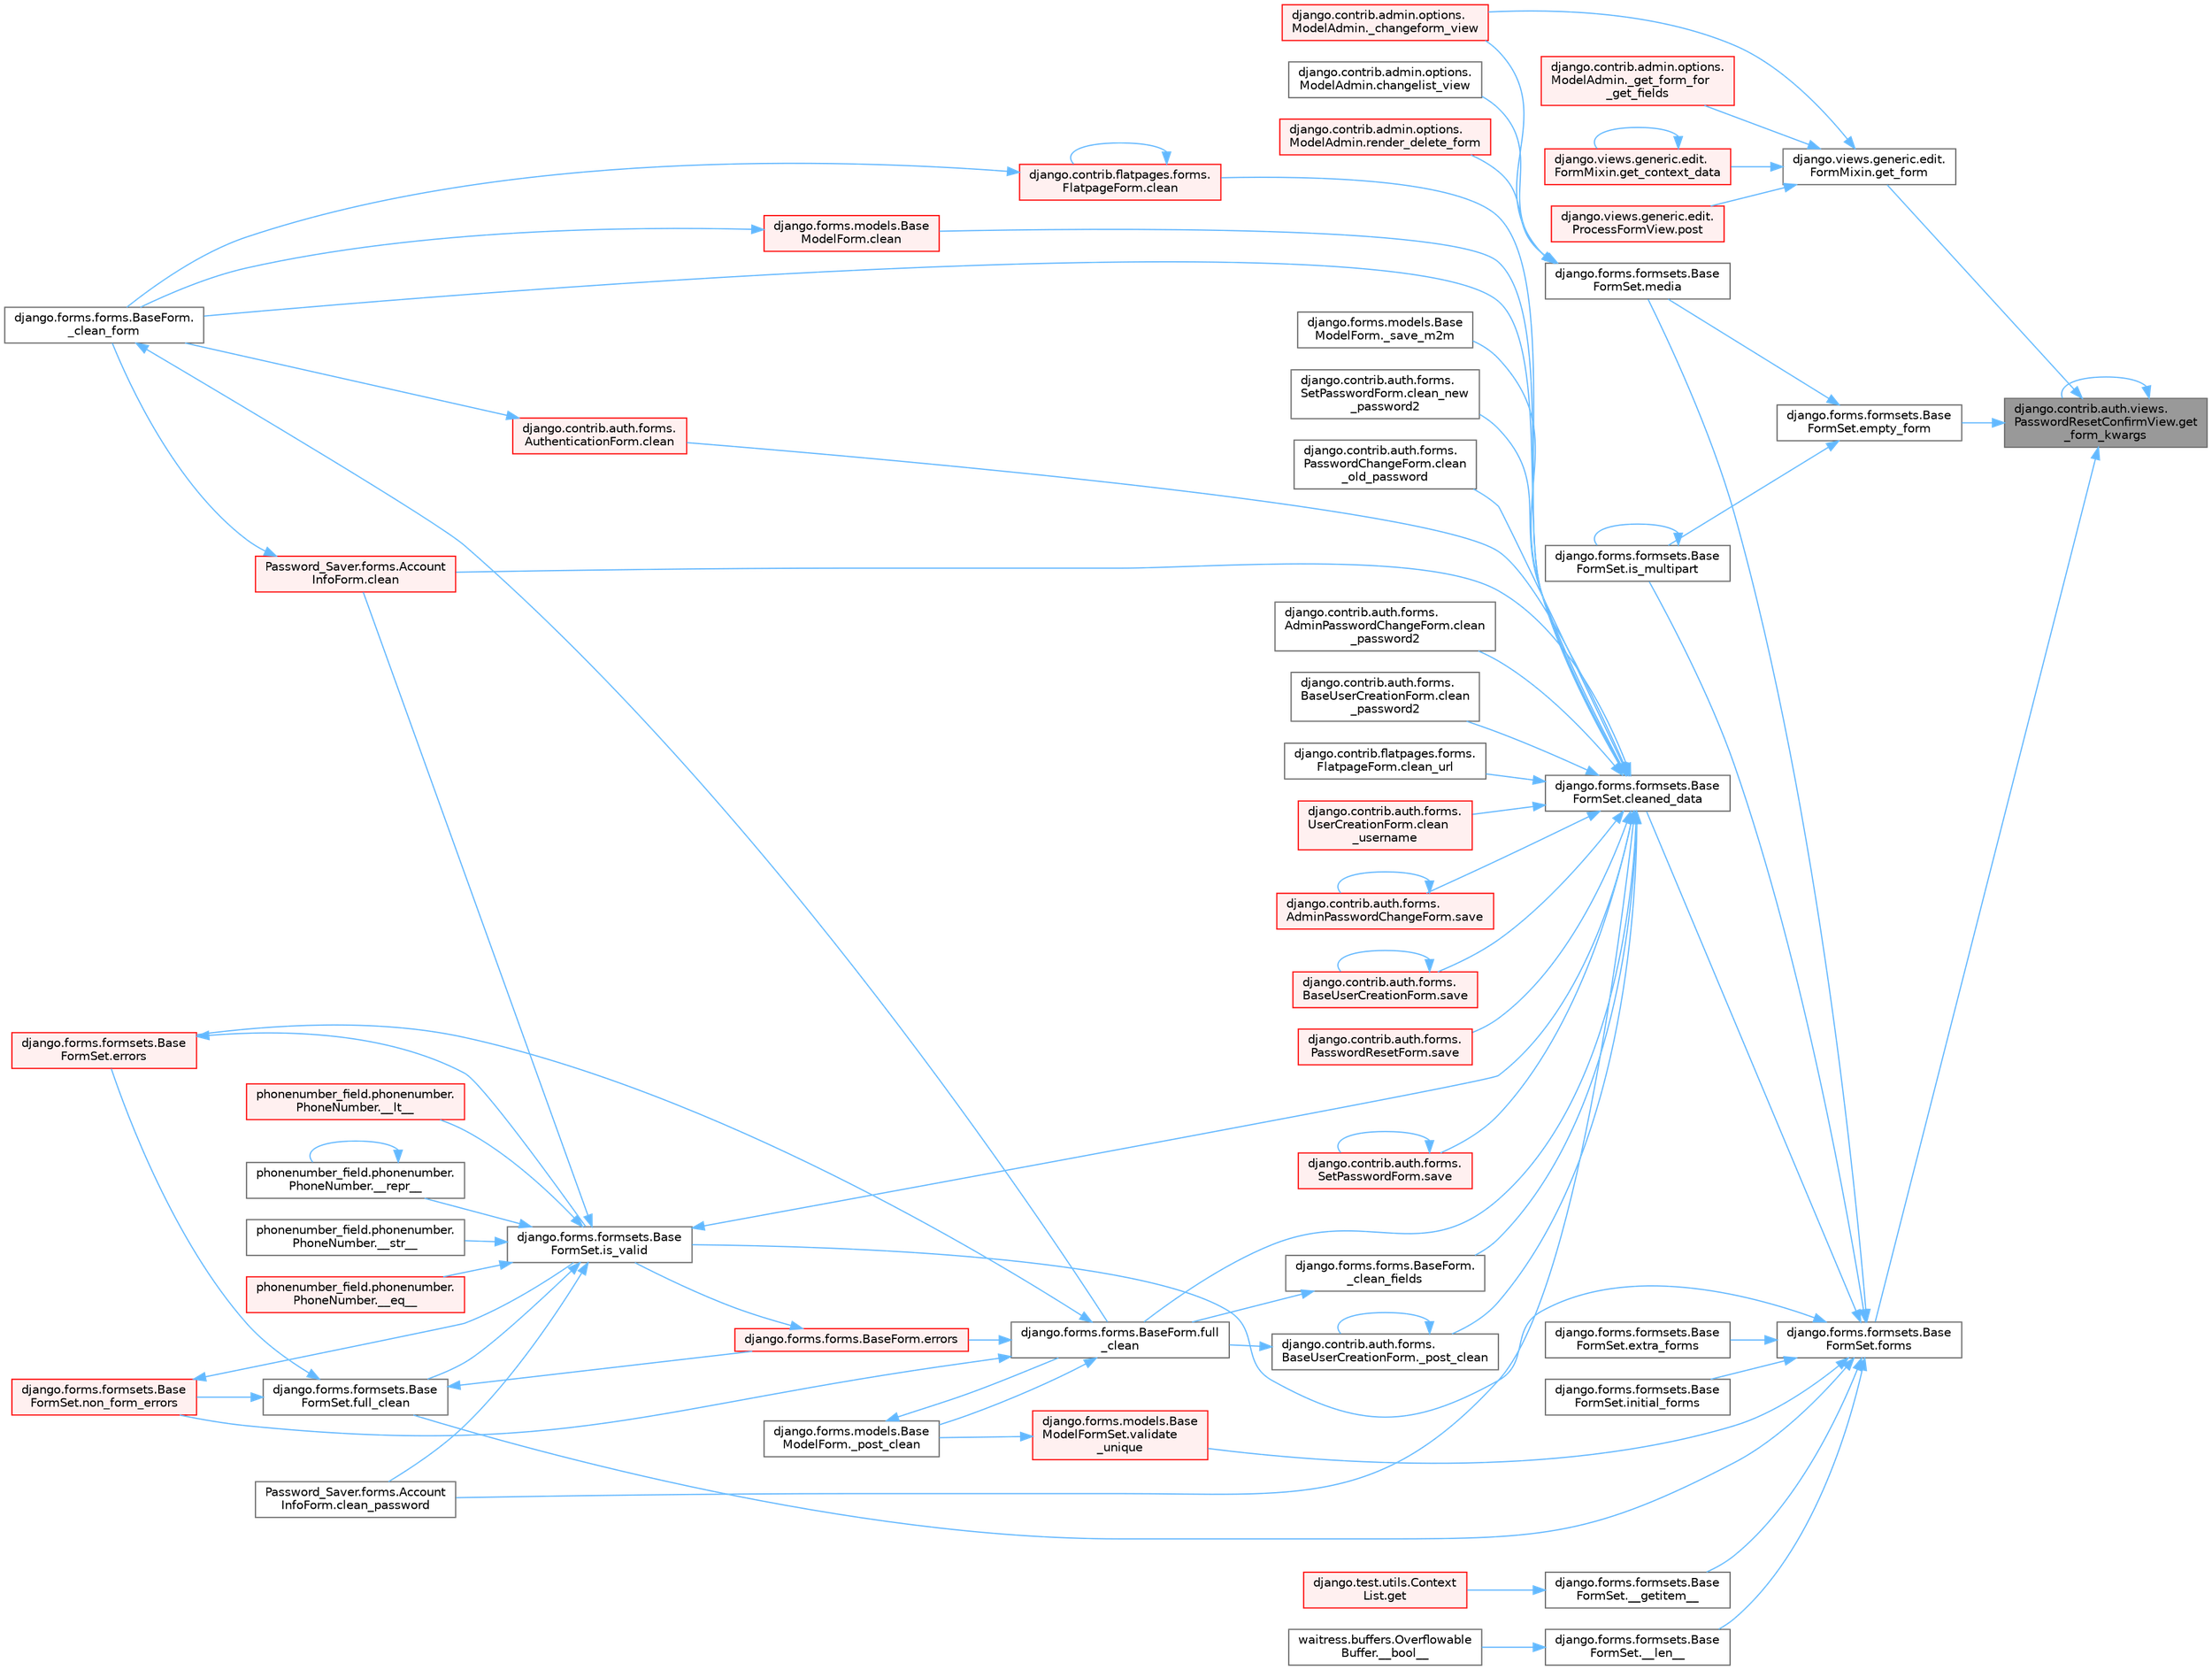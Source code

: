 digraph "django.contrib.auth.views.PasswordResetConfirmView.get_form_kwargs"
{
 // LATEX_PDF_SIZE
  bgcolor="transparent";
  edge [fontname=Helvetica,fontsize=10,labelfontname=Helvetica,labelfontsize=10];
  node [fontname=Helvetica,fontsize=10,shape=box,height=0.2,width=0.4];
  rankdir="RL";
  Node1 [id="Node000001",label="django.contrib.auth.views.\lPasswordResetConfirmView.get\l_form_kwargs",height=0.2,width=0.4,color="gray40", fillcolor="grey60", style="filled", fontcolor="black",tooltip=" "];
  Node1 -> Node2 [id="edge1_Node000001_Node000002",dir="back",color="steelblue1",style="solid",tooltip=" "];
  Node2 [id="Node000002",label="django.forms.formsets.Base\lFormSet.empty_form",height=0.2,width=0.4,color="grey40", fillcolor="white", style="filled",URL="$classdjango_1_1forms_1_1formsets_1_1_base_form_set.html#a69a56ef37f740ee182c119cf62cf42a1",tooltip=" "];
  Node2 -> Node3 [id="edge2_Node000002_Node000003",dir="back",color="steelblue1",style="solid",tooltip=" "];
  Node3 [id="Node000003",label="django.forms.formsets.Base\lFormSet.is_multipart",height=0.2,width=0.4,color="grey40", fillcolor="white", style="filled",URL="$classdjango_1_1forms_1_1formsets_1_1_base_form_set.html#a70cb5455998cfb8556810d3215d617c8",tooltip=" "];
  Node3 -> Node3 [id="edge3_Node000003_Node000003",dir="back",color="steelblue1",style="solid",tooltip=" "];
  Node2 -> Node4 [id="edge4_Node000002_Node000004",dir="back",color="steelblue1",style="solid",tooltip=" "];
  Node4 [id="Node000004",label="django.forms.formsets.Base\lFormSet.media",height=0.2,width=0.4,color="grey40", fillcolor="white", style="filled",URL="$classdjango_1_1forms_1_1formsets_1_1_base_form_set.html#a6f8913e4888f6eb8afa928cf91e9c8f9",tooltip=" "];
  Node4 -> Node5 [id="edge5_Node000004_Node000005",dir="back",color="steelblue1",style="solid",tooltip=" "];
  Node5 [id="Node000005",label="django.contrib.admin.options.\lModelAdmin._changeform_view",height=0.2,width=0.4,color="red", fillcolor="#FFF0F0", style="filled",URL="$classdjango_1_1contrib_1_1admin_1_1options_1_1_model_admin.html#a06082f9f8128d66a16cda8098c673dae",tooltip=" "];
  Node4 -> Node9 [id="edge6_Node000004_Node000009",dir="back",color="steelblue1",style="solid",tooltip=" "];
  Node9 [id="Node000009",label="django.contrib.admin.options.\lModelAdmin.changelist_view",height=0.2,width=0.4,color="grey40", fillcolor="white", style="filled",URL="$classdjango_1_1contrib_1_1admin_1_1options_1_1_model_admin.html#af5f3d8010317ded7325e649561a4d909",tooltip=" "];
  Node4 -> Node10 [id="edge7_Node000004_Node000010",dir="back",color="steelblue1",style="solid",tooltip=" "];
  Node10 [id="Node000010",label="django.contrib.admin.options.\lModelAdmin.render_delete_form",height=0.2,width=0.4,color="red", fillcolor="#FFF0F0", style="filled",URL="$classdjango_1_1contrib_1_1admin_1_1options_1_1_model_admin.html#a027ffc94c0e782bdb539dab9e58d293f",tooltip=" "];
  Node1 -> Node13 [id="edge8_Node000001_Node000013",dir="back",color="steelblue1",style="solid",tooltip=" "];
  Node13 [id="Node000013",label="django.forms.formsets.Base\lFormSet.forms",height=0.2,width=0.4,color="grey40", fillcolor="white", style="filled",URL="$classdjango_1_1forms_1_1formsets_1_1_base_form_set.html#a398234150267aa3c6dceaa20a7a507f1",tooltip=" "];
  Node13 -> Node14 [id="edge9_Node000013_Node000014",dir="back",color="steelblue1",style="solid",tooltip=" "];
  Node14 [id="Node000014",label="django.forms.formsets.Base\lFormSet.__getitem__",height=0.2,width=0.4,color="grey40", fillcolor="white", style="filled",URL="$classdjango_1_1forms_1_1formsets_1_1_base_form_set.html#a3ed6460d03a41c30d519e9170d0a17cc",tooltip=" "];
  Node14 -> Node15 [id="edge10_Node000014_Node000015",dir="back",color="steelblue1",style="solid",tooltip=" "];
  Node15 [id="Node000015",label="django.test.utils.Context\lList.get",height=0.2,width=0.4,color="red", fillcolor="#FFF0F0", style="filled",URL="$classdjango_1_1test_1_1utils_1_1_context_list.html#a1797663a8ac92f44dcb9ad281a896842",tooltip=" "];
  Node13 -> Node3176 [id="edge11_Node000013_Node003176",dir="back",color="steelblue1",style="solid",tooltip=" "];
  Node3176 [id="Node003176",label="django.forms.formsets.Base\lFormSet.__len__",height=0.2,width=0.4,color="grey40", fillcolor="white", style="filled",URL="$classdjango_1_1forms_1_1formsets_1_1_base_form_set.html#aa8c1dfbddcb29c04ad7bf814137b3c36",tooltip=" "];
  Node3176 -> Node653 [id="edge12_Node003176_Node000653",dir="back",color="steelblue1",style="solid",tooltip=" "];
  Node653 [id="Node000653",label="waitress.buffers.Overflowable\lBuffer.__bool__",height=0.2,width=0.4,color="grey40", fillcolor="white", style="filled",URL="$classwaitress_1_1buffers_1_1_overflowable_buffer.html#afb6d9eccdeea0e50b91f9281878e017a",tooltip=" "];
  Node13 -> Node1772 [id="edge13_Node000013_Node001772",dir="back",color="steelblue1",style="solid",tooltip=" "];
  Node1772 [id="Node001772",label="django.forms.formsets.Base\lFormSet.cleaned_data",height=0.2,width=0.4,color="grey40", fillcolor="white", style="filled",URL="$classdjango_1_1forms_1_1formsets_1_1_base_form_set.html#ae51d85dd3faa160668adba372c4e87f7",tooltip=" "];
  Node1772 -> Node1773 [id="edge14_Node001772_Node001773",dir="back",color="steelblue1",style="solid",tooltip=" "];
  Node1773 [id="Node001773",label="django.forms.forms.BaseForm.\l_clean_fields",height=0.2,width=0.4,color="grey40", fillcolor="white", style="filled",URL="$classdjango_1_1forms_1_1forms_1_1_base_form.html#a38e014bdeb1b8c2092ec5762f1833d9a",tooltip=" "];
  Node1773 -> Node637 [id="edge15_Node001773_Node000637",dir="back",color="steelblue1",style="solid",tooltip=" "];
  Node637 [id="Node000637",label="django.forms.forms.BaseForm.full\l_clean",height=0.2,width=0.4,color="grey40", fillcolor="white", style="filled",URL="$classdjango_1_1forms_1_1forms_1_1_base_form.html#a396d2448f658dc84a0f0b473ffaae918",tooltip=" "];
  Node637 -> Node638 [id="edge16_Node000637_Node000638",dir="back",color="steelblue1",style="solid",tooltip=" "];
  Node638 [id="Node000638",label="django.forms.models.Base\lModelForm._post_clean",height=0.2,width=0.4,color="grey40", fillcolor="white", style="filled",URL="$classdjango_1_1forms_1_1models_1_1_base_model_form.html#a83e1c0ea3ba97f3a496d07955d1bf124",tooltip=" "];
  Node638 -> Node637 [id="edge17_Node000638_Node000637",dir="back",color="steelblue1",style="solid",tooltip=" "];
  Node637 -> Node639 [id="edge18_Node000637_Node000639",dir="back",color="steelblue1",style="solid",tooltip=" "];
  Node639 [id="Node000639",label="django.forms.forms.BaseForm.errors",height=0.2,width=0.4,color="red", fillcolor="#FFF0F0", style="filled",URL="$classdjango_1_1forms_1_1forms_1_1_base_form.html#aca47cb75eb6c321d1c429b33eca94d49",tooltip=" "];
  Node639 -> Node1791 [id="edge19_Node000639_Node001791",dir="back",color="steelblue1",style="solid",tooltip=" "];
  Node1791 [id="Node001791",label="django.forms.formsets.Base\lFormSet.is_valid",height=0.2,width=0.4,color="grey40", fillcolor="white", style="filled",URL="$classdjango_1_1forms_1_1formsets_1_1_base_form_set.html#a713477cfb7c01e723400df62b49c250c",tooltip=" "];
  Node1791 -> Node1766 [id="edge20_Node001791_Node001766",dir="back",color="steelblue1",style="solid",tooltip=" "];
  Node1766 [id="Node001766",label="phonenumber_field.phonenumber.\lPhoneNumber.__eq__",height=0.2,width=0.4,color="red", fillcolor="#FFF0F0", style="filled",URL="$classphonenumber__field_1_1phonenumber_1_1_phone_number.html#a999c32cd1bfa2dd5c7df70781b09c68b",tooltip=" "];
  Node1791 -> Node1767 [id="edge21_Node001791_Node001767",dir="back",color="steelblue1",style="solid",tooltip=" "];
  Node1767 [id="Node001767",label="phonenumber_field.phonenumber.\lPhoneNumber.__lt__",height=0.2,width=0.4,color="red", fillcolor="#FFF0F0", style="filled",URL="$classphonenumber__field_1_1phonenumber_1_1_phone_number.html#ab94d02fbeda1355644c6c1b3d6f3d9ba",tooltip=" "];
  Node1791 -> Node1768 [id="edge22_Node001791_Node001768",dir="back",color="steelblue1",style="solid",tooltip=" "];
  Node1768 [id="Node001768",label="phonenumber_field.phonenumber.\lPhoneNumber.__repr__",height=0.2,width=0.4,color="grey40", fillcolor="white", style="filled",URL="$classphonenumber__field_1_1phonenumber_1_1_phone_number.html#a5420c965a5ecfad87cb6bce245cd91a5",tooltip=" "];
  Node1768 -> Node1768 [id="edge23_Node001768_Node001768",dir="back",color="steelblue1",style="solid",tooltip=" "];
  Node1791 -> Node1769 [id="edge24_Node001791_Node001769",dir="back",color="steelblue1",style="solid",tooltip=" "];
  Node1769 [id="Node001769",label="phonenumber_field.phonenumber.\lPhoneNumber.__str__",height=0.2,width=0.4,color="grey40", fillcolor="white", style="filled",URL="$classphonenumber__field_1_1phonenumber_1_1_phone_number.html#a773f55fba29310ea2218e4bbca83ba6d",tooltip=" "];
  Node1791 -> Node1770 [id="edge25_Node001791_Node001770",dir="back",color="steelblue1",style="solid",tooltip=" "];
  Node1770 [id="Node001770",label="Password_Saver.forms.Account\lInfoForm.clean",height=0.2,width=0.4,color="red", fillcolor="#FFF0F0", style="filled",URL="$class_password___saver_1_1forms_1_1_account_info_form.html#a89126d6030ebafc64c8aeeb352113c54",tooltip=" "];
  Node1770 -> Node636 [id="edge26_Node001770_Node000636",dir="back",color="steelblue1",style="solid",tooltip=" "];
  Node636 [id="Node000636",label="django.forms.forms.BaseForm.\l_clean_form",height=0.2,width=0.4,color="grey40", fillcolor="white", style="filled",URL="$classdjango_1_1forms_1_1forms_1_1_base_form.html#ae5eed108001c1a75985b75174fe23f1f",tooltip=" "];
  Node636 -> Node637 [id="edge27_Node000636_Node000637",dir="back",color="steelblue1",style="solid",tooltip=" "];
  Node1791 -> Node1771 [id="edge28_Node001791_Node001771",dir="back",color="steelblue1",style="solid",tooltip=" "];
  Node1771 [id="Node001771",label="Password_Saver.forms.Account\lInfoForm.clean_password",height=0.2,width=0.4,color="grey40", fillcolor="white", style="filled",URL="$class_password___saver_1_1forms_1_1_account_info_form.html#a6397d8e90a910bed34ed0ebcf5f74a4e",tooltip=" "];
  Node1791 -> Node1772 [id="edge29_Node001791_Node001772",dir="back",color="steelblue1",style="solid",tooltip=" "];
  Node1791 -> Node1792 [id="edge30_Node001791_Node001792",dir="back",color="steelblue1",style="solid",tooltip=" "];
  Node1792 [id="Node001792",label="django.forms.formsets.Base\lFormSet.full_clean",height=0.2,width=0.4,color="grey40", fillcolor="white", style="filled",URL="$classdjango_1_1forms_1_1formsets_1_1_base_form_set.html#aa475bdb58853c14bfcd93bd7b494e3b1",tooltip=" "];
  Node1792 -> Node639 [id="edge31_Node001792_Node000639",dir="back",color="steelblue1",style="solid",tooltip=" "];
  Node1792 -> Node679 [id="edge32_Node001792_Node000679",dir="back",color="steelblue1",style="solid",tooltip=" "];
  Node679 [id="Node000679",label="django.forms.formsets.Base\lFormSet.errors",height=0.2,width=0.4,color="red", fillcolor="#FFF0F0", style="filled",URL="$classdjango_1_1forms_1_1formsets_1_1_base_form_set.html#a9e249e2240c3ae2775249e3d3da42020",tooltip=" "];
  Node679 -> Node1791 [id="edge33_Node000679_Node001791",dir="back",color="steelblue1",style="solid",tooltip=" "];
  Node1792 -> Node1793 [id="edge34_Node001792_Node001793",dir="back",color="steelblue1",style="solid",tooltip=" "];
  Node1793 [id="Node001793",label="django.forms.formsets.Base\lFormSet.non_form_errors",height=0.2,width=0.4,color="red", fillcolor="#FFF0F0", style="filled",URL="$classdjango_1_1forms_1_1formsets_1_1_base_form_set.html#a8b499fb5fdd72c59134bf40aeac2de3c",tooltip=" "];
  Node1793 -> Node1791 [id="edge35_Node001793_Node001791",dir="back",color="steelblue1",style="solid",tooltip=" "];
  Node637 -> Node679 [id="edge36_Node000637_Node000679",dir="back",color="steelblue1",style="solid",tooltip=" "];
  Node637 -> Node1793 [id="edge37_Node000637_Node001793",dir="back",color="steelblue1",style="solid",tooltip=" "];
  Node1772 -> Node636 [id="edge38_Node001772_Node000636",dir="back",color="steelblue1",style="solid",tooltip=" "];
  Node1772 -> Node1774 [id="edge39_Node001772_Node001774",dir="back",color="steelblue1",style="solid",tooltip=" "];
  Node1774 [id="Node001774",label="django.contrib.auth.forms.\lBaseUserCreationForm._post_clean",height=0.2,width=0.4,color="grey40", fillcolor="white", style="filled",URL="$classdjango_1_1contrib_1_1auth_1_1forms_1_1_base_user_creation_form.html#aa7775ca44825f4bfa9262b10a9c0281c",tooltip=" "];
  Node1774 -> Node1774 [id="edge40_Node001774_Node001774",dir="back",color="steelblue1",style="solid",tooltip=" "];
  Node1774 -> Node637 [id="edge41_Node001774_Node000637",dir="back",color="steelblue1",style="solid",tooltip=" "];
  Node1772 -> Node1775 [id="edge42_Node001772_Node001775",dir="back",color="steelblue1",style="solid",tooltip=" "];
  Node1775 [id="Node001775",label="django.forms.models.Base\lModelForm._save_m2m",height=0.2,width=0.4,color="grey40", fillcolor="white", style="filled",URL="$classdjango_1_1forms_1_1models_1_1_base_model_form.html#a8e143465fa5977b65ce53f521fa65067",tooltip=" "];
  Node1772 -> Node677 [id="edge43_Node001772_Node000677",dir="back",color="steelblue1",style="solid",tooltip=" "];
  Node677 [id="Node000677",label="django.contrib.auth.forms.\lAuthenticationForm.clean",height=0.2,width=0.4,color="red", fillcolor="#FFF0F0", style="filled",URL="$classdjango_1_1contrib_1_1auth_1_1forms_1_1_authentication_form.html#a92d28be6696caa8d1b7068eefe81793a",tooltip=" "];
  Node677 -> Node636 [id="edge44_Node000677_Node000636",dir="back",color="steelblue1",style="solid",tooltip=" "];
  Node1772 -> Node1776 [id="edge45_Node001772_Node001776",dir="back",color="steelblue1",style="solid",tooltip=" "];
  Node1776 [id="Node001776",label="django.contrib.flatpages.forms.\lFlatpageForm.clean",height=0.2,width=0.4,color="red", fillcolor="#FFF0F0", style="filled",URL="$classdjango_1_1contrib_1_1flatpages_1_1forms_1_1_flatpage_form.html#a0deb29d4415dbd84c765b5972de07e52",tooltip=" "];
  Node1776 -> Node636 [id="edge46_Node001776_Node000636",dir="back",color="steelblue1",style="solid",tooltip=" "];
  Node1776 -> Node1776 [id="edge47_Node001776_Node001776",dir="back",color="steelblue1",style="solid",tooltip=" "];
  Node1772 -> Node1777 [id="edge48_Node001772_Node001777",dir="back",color="steelblue1",style="solid",tooltip=" "];
  Node1777 [id="Node001777",label="django.forms.models.Base\lModelForm.clean",height=0.2,width=0.4,color="red", fillcolor="#FFF0F0", style="filled",URL="$classdjango_1_1forms_1_1models_1_1_base_model_form.html#a6a374c3b609f402d6566b2ee3ff98672",tooltip=" "];
  Node1777 -> Node636 [id="edge49_Node001777_Node000636",dir="back",color="steelblue1",style="solid",tooltip=" "];
  Node1772 -> Node1770 [id="edge50_Node001772_Node001770",dir="back",color="steelblue1",style="solid",tooltip=" "];
  Node1772 -> Node1778 [id="edge51_Node001772_Node001778",dir="back",color="steelblue1",style="solid",tooltip=" "];
  Node1778 [id="Node001778",label="django.contrib.auth.forms.\lSetPasswordForm.clean_new\l_password2",height=0.2,width=0.4,color="grey40", fillcolor="white", style="filled",URL="$classdjango_1_1contrib_1_1auth_1_1forms_1_1_set_password_form.html#aefb49bddbbf63909718ecac6718b609d",tooltip=" "];
  Node1772 -> Node1779 [id="edge52_Node001772_Node001779",dir="back",color="steelblue1",style="solid",tooltip=" "];
  Node1779 [id="Node001779",label="django.contrib.auth.forms.\lPasswordChangeForm.clean\l_old_password",height=0.2,width=0.4,color="grey40", fillcolor="white", style="filled",URL="$classdjango_1_1contrib_1_1auth_1_1forms_1_1_password_change_form.html#a4d339cd14a321ba76cb6caf226c56d8d",tooltip=" "];
  Node1772 -> Node1771 [id="edge53_Node001772_Node001771",dir="back",color="steelblue1",style="solid",tooltip=" "];
  Node1772 -> Node1780 [id="edge54_Node001772_Node001780",dir="back",color="steelblue1",style="solid",tooltip=" "];
  Node1780 [id="Node001780",label="django.contrib.auth.forms.\lAdminPasswordChangeForm.clean\l_password2",height=0.2,width=0.4,color="grey40", fillcolor="white", style="filled",URL="$classdjango_1_1contrib_1_1auth_1_1forms_1_1_admin_password_change_form.html#a7e2cc7b4982538a54fc20fb155285496",tooltip=" "];
  Node1772 -> Node1781 [id="edge55_Node001772_Node001781",dir="back",color="steelblue1",style="solid",tooltip=" "];
  Node1781 [id="Node001781",label="django.contrib.auth.forms.\lBaseUserCreationForm.clean\l_password2",height=0.2,width=0.4,color="grey40", fillcolor="white", style="filled",URL="$classdjango_1_1contrib_1_1auth_1_1forms_1_1_base_user_creation_form.html#afe0d67cb9bbafa947e8c7ba75e6b8dd2",tooltip=" "];
  Node1772 -> Node1782 [id="edge56_Node001772_Node001782",dir="back",color="steelblue1",style="solid",tooltip=" "];
  Node1782 [id="Node001782",label="django.contrib.flatpages.forms.\lFlatpageForm.clean_url",height=0.2,width=0.4,color="grey40", fillcolor="white", style="filled",URL="$classdjango_1_1contrib_1_1flatpages_1_1forms_1_1_flatpage_form.html#a754fc61d64c13e49b6efd2b81954180c",tooltip=" "];
  Node1772 -> Node1783 [id="edge57_Node001772_Node001783",dir="back",color="steelblue1",style="solid",tooltip=" "];
  Node1783 [id="Node001783",label="django.contrib.auth.forms.\lUserCreationForm.clean\l_username",height=0.2,width=0.4,color="red", fillcolor="#FFF0F0", style="filled",URL="$classdjango_1_1contrib_1_1auth_1_1forms_1_1_user_creation_form.html#ab825a1782c52e0106904118ba584f68d",tooltip=" "];
  Node1772 -> Node637 [id="edge58_Node001772_Node000637",dir="back",color="steelblue1",style="solid",tooltip=" "];
  Node1772 -> Node1787 [id="edge59_Node001772_Node001787",dir="back",color="steelblue1",style="solid",tooltip=" "];
  Node1787 [id="Node001787",label="django.contrib.auth.forms.\lAdminPasswordChangeForm.save",height=0.2,width=0.4,color="red", fillcolor="#FFF0F0", style="filled",URL="$classdjango_1_1contrib_1_1auth_1_1forms_1_1_admin_password_change_form.html#ae15e853bc0c64b8b061876b4987d63fc",tooltip=" "];
  Node1787 -> Node1787 [id="edge60_Node001787_Node001787",dir="back",color="steelblue1",style="solid",tooltip=" "];
  Node1772 -> Node1788 [id="edge61_Node001772_Node001788",dir="back",color="steelblue1",style="solid",tooltip=" "];
  Node1788 [id="Node001788",label="django.contrib.auth.forms.\lBaseUserCreationForm.save",height=0.2,width=0.4,color="red", fillcolor="#FFF0F0", style="filled",URL="$classdjango_1_1contrib_1_1auth_1_1forms_1_1_base_user_creation_form.html#a5375478a3c6ff7c9d6983081bb2e46c0",tooltip=" "];
  Node1788 -> Node1788 [id="edge62_Node001788_Node001788",dir="back",color="steelblue1",style="solid",tooltip=" "];
  Node1772 -> Node1789 [id="edge63_Node001772_Node001789",dir="back",color="steelblue1",style="solid",tooltip=" "];
  Node1789 [id="Node001789",label="django.contrib.auth.forms.\lPasswordResetForm.save",height=0.2,width=0.4,color="red", fillcolor="#FFF0F0", style="filled",URL="$classdjango_1_1contrib_1_1auth_1_1forms_1_1_password_reset_form.html#a08fea86409996b9e4ceb5515c94c15be",tooltip=" "];
  Node1772 -> Node1790 [id="edge64_Node001772_Node001790",dir="back",color="steelblue1",style="solid",tooltip=" "];
  Node1790 [id="Node001790",label="django.contrib.auth.forms.\lSetPasswordForm.save",height=0.2,width=0.4,color="red", fillcolor="#FFF0F0", style="filled",URL="$classdjango_1_1contrib_1_1auth_1_1forms_1_1_set_password_form.html#ac95fe41703972b1012ff86602e2d4896",tooltip=" "];
  Node1790 -> Node1790 [id="edge65_Node001790_Node001790",dir="back",color="steelblue1",style="solid",tooltip=" "];
  Node13 -> Node1916 [id="edge66_Node000013_Node001916",dir="back",color="steelblue1",style="solid",tooltip=" "];
  Node1916 [id="Node001916",label="django.forms.formsets.Base\lFormSet.extra_forms",height=0.2,width=0.4,color="grey40", fillcolor="white", style="filled",URL="$classdjango_1_1forms_1_1formsets_1_1_base_form_set.html#a80e8dd7968259b3ccdfd86ac190c342a",tooltip=" "];
  Node13 -> Node1792 [id="edge67_Node000013_Node001792",dir="back",color="steelblue1",style="solid",tooltip=" "];
  Node13 -> Node1917 [id="edge68_Node000013_Node001917",dir="back",color="steelblue1",style="solid",tooltip=" "];
  Node1917 [id="Node001917",label="django.forms.formsets.Base\lFormSet.initial_forms",height=0.2,width=0.4,color="grey40", fillcolor="white", style="filled",URL="$classdjango_1_1forms_1_1formsets_1_1_base_form_set.html#a36a0e4b12f42f368c74d3a704cc58d03",tooltip=" "];
  Node13 -> Node3 [id="edge69_Node000013_Node000003",dir="back",color="steelblue1",style="solid",tooltip=" "];
  Node13 -> Node1791 [id="edge70_Node000013_Node001791",dir="back",color="steelblue1",style="solid",tooltip=" "];
  Node13 -> Node4 [id="edge71_Node000013_Node000004",dir="back",color="steelblue1",style="solid",tooltip=" "];
  Node13 -> Node3177 [id="edge72_Node000013_Node003177",dir="back",color="steelblue1",style="solid",tooltip=" "];
  Node3177 [id="Node003177",label="django.forms.models.Base\lModelFormSet.validate\l_unique",height=0.2,width=0.4,color="red", fillcolor="#FFF0F0", style="filled",URL="$classdjango_1_1forms_1_1models_1_1_base_model_form_set.html#a0d01f97a86fd02a126b2fd51d02fd07d",tooltip=" "];
  Node3177 -> Node638 [id="edge73_Node003177_Node000638",dir="back",color="steelblue1",style="solid",tooltip=" "];
  Node1 -> Node1897 [id="edge74_Node000001_Node001897",dir="back",color="steelblue1",style="solid",tooltip=" "];
  Node1897 [id="Node001897",label="django.views.generic.edit.\lFormMixin.get_form",height=0.2,width=0.4,color="grey40", fillcolor="white", style="filled",URL="$classdjango_1_1views_1_1generic_1_1edit_1_1_form_mixin.html#af3ab4348d2bf2a9b5ceb04c079a20ea5",tooltip=" "];
  Node1897 -> Node5 [id="edge75_Node001897_Node000005",dir="back",color="steelblue1",style="solid",tooltip=" "];
  Node1897 -> Node1898 [id="edge76_Node001897_Node001898",dir="back",color="steelblue1",style="solid",tooltip=" "];
  Node1898 [id="Node001898",label="django.contrib.admin.options.\lModelAdmin._get_form_for\l_get_fields",height=0.2,width=0.4,color="red", fillcolor="#FFF0F0", style="filled",URL="$classdjango_1_1contrib_1_1admin_1_1options_1_1_model_admin.html#a933e77f90faca22f9caf6b89abb99d94",tooltip=" "];
  Node1897 -> Node1902 [id="edge77_Node001897_Node001902",dir="back",color="steelblue1",style="solid",tooltip=" "];
  Node1902 [id="Node001902",label="django.views.generic.edit.\lFormMixin.get_context_data",height=0.2,width=0.4,color="red", fillcolor="#FFF0F0", style="filled",URL="$classdjango_1_1views_1_1generic_1_1edit_1_1_form_mixin.html#acde4b1eaeec02ebbce51ac4355653d5b",tooltip=" "];
  Node1902 -> Node1902 [id="edge78_Node001902_Node001902",dir="back",color="steelblue1",style="solid",tooltip=" "];
  Node1897 -> Node1904 [id="edge79_Node001897_Node001904",dir="back",color="steelblue1",style="solid",tooltip=" "];
  Node1904 [id="Node001904",label="django.views.generic.edit.\lProcessFormView.post",height=0.2,width=0.4,color="red", fillcolor="#FFF0F0", style="filled",URL="$classdjango_1_1views_1_1generic_1_1edit_1_1_process_form_view.html#a6cf9ff8c9dd22e940a921672ddd1fa0e",tooltip=" "];
  Node1 -> Node1 [id="edge80_Node000001_Node000001",dir="back",color="steelblue1",style="solid",tooltip=" "];
}

